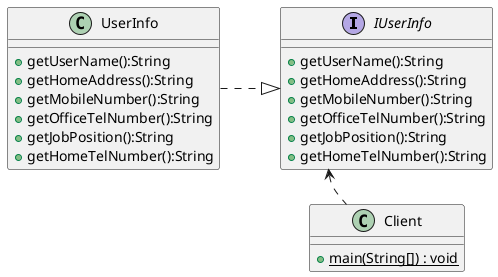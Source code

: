 @startuml
interface IUserInfo{
+getUserName():String
+getHomeAddress():String
+getMobileNumber():String
+getOfficeTelNumber():String
+getJobPosition():String
+getHomeTelNumber():String
}

class UserInfo{
+getUserName():String
+getHomeAddress():String
+getMobileNumber():String
+getOfficeTelNumber():String
+getJobPosition():String
+getHomeTelNumber():String
}

Class Client{
+{static}main(String[]) : void
}

left to right direction
UserInfo ..|> IUserInfo
IUserInfo -[hidden]> Client
IUserInfo <.. Client



@enduml